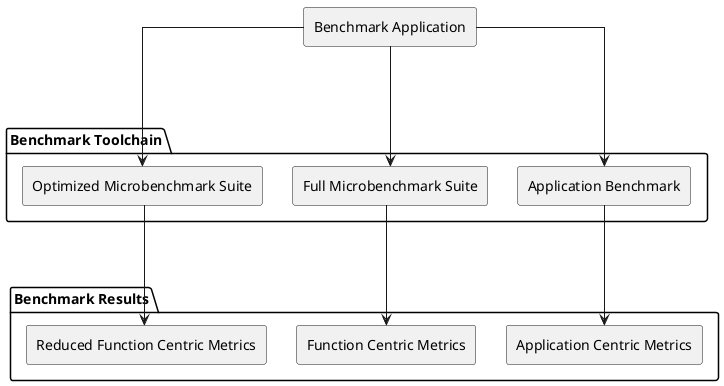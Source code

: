@startuml

skinparam nodesep 30
skinparam ranksep 120
skinparam linetype ortho

agent "Benchmark Application" as ba

folder "Benchmark Toolchain" {
    agent "Application Benchmark" as ab
    agent "Full Microbenchmark Suite" as mb
    agent "Optimized Microbenchmark Suite" as ob
}

folder "Benchmark Results" {
    agent "Application Centric Metrics" as am
    agent "Function Centric Metrics" as fm
    agent "Reduced Function Centric Metrics" as rfm
}

ba --> ab
ba --> mb
ba --> ob

ab --> am
mb --> fm
ob --> rfm

@enduml
